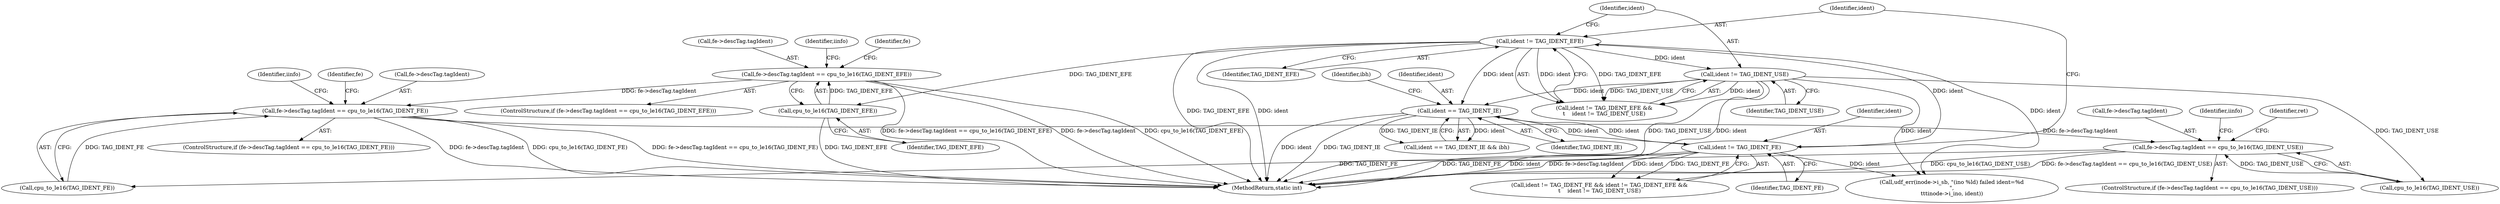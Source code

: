 digraph "0_linux_23b133bdc452aa441fcb9b82cbf6dd05cfd342d0@pointer" {
"1000412" [label="(Call,fe->descTag.tagIdent == cpu_to_le16(TAG_IDENT_EFE))"];
"1000418" [label="(Call,cpu_to_le16(TAG_IDENT_EFE))"];
"1000214" [label="(Call,ident != TAG_IDENT_EFE)"];
"1000210" [label="(Call,ident != TAG_IDENT_FE)"];
"1000268" [label="(Call,ident == TAG_IDENT_IE)"];
"1000217" [label="(Call,ident != TAG_IDENT_USE)"];
"1000460" [label="(Call,fe->descTag.tagIdent == cpu_to_le16(TAG_IDENT_FE))"];
"1000508" [label="(Call,fe->descTag.tagIdent == cpu_to_le16(TAG_IDENT_USE))"];
"1000509" [label="(Call,fe->descTag.tagIdent)"];
"1000413" [label="(Call,fe->descTag.tagIdent)"];
"1000221" [label="(Call,udf_err(inode->i_sb, \"(ino %ld) failed ident=%d\n\",\n\t\t\tinode->i_ino, ident))"];
"1000267" [label="(Call,ident == TAG_IDENT_IE && ibh)"];
"1000411" [label="(ControlStructure,if (fe->descTag.tagIdent == cpu_to_le16(TAG_IDENT_EFE)))"];
"1000212" [label="(Identifier,TAG_IDENT_FE)"];
"1000270" [label="(Identifier,TAG_IDENT_IE)"];
"1000215" [label="(Identifier,ident)"];
"1000213" [label="(Call,ident != TAG_IDENT_EFE &&\n\t    ident != TAG_IDENT_USE)"];
"1000210" [label="(Call,ident != TAG_IDENT_FE)"];
"1000466" [label="(Call,cpu_to_le16(TAG_IDENT_FE))"];
"1000471" [label="(Identifier,iinfo)"];
"1000219" [label="(Identifier,TAG_IDENT_USE)"];
"1000418" [label="(Call,cpu_to_le16(TAG_IDENT_EFE))"];
"1000271" [label="(Identifier,ibh)"];
"1000214" [label="(Call,ident != TAG_IDENT_EFE)"];
"1000216" [label="(Identifier,TAG_IDENT_EFE)"];
"1001231" [label="(MethodReturn,static int)"];
"1000460" [label="(Call,fe->descTag.tagIdent == cpu_to_le16(TAG_IDENT_FE))"];
"1000419" [label="(Identifier,TAG_IDENT_EFE)"];
"1000211" [label="(Identifier,ident)"];
"1000511" [label="(Identifier,fe)"];
"1000217" [label="(Call,ident != TAG_IDENT_USE)"];
"1000508" [label="(Call,fe->descTag.tagIdent == cpu_to_le16(TAG_IDENT_USE))"];
"1000461" [label="(Call,fe->descTag.tagIdent)"];
"1000423" [label="(Identifier,iinfo)"];
"1000514" [label="(Call,cpu_to_le16(TAG_IDENT_USE))"];
"1000269" [label="(Identifier,ident)"];
"1000507" [label="(ControlStructure,if (fe->descTag.tagIdent == cpu_to_le16(TAG_IDENT_USE)))"];
"1000268" [label="(Call,ident == TAG_IDENT_IE)"];
"1000463" [label="(Identifier,fe)"];
"1000412" [label="(Call,fe->descTag.tagIdent == cpu_to_le16(TAG_IDENT_EFE))"];
"1000218" [label="(Identifier,ident)"];
"1000209" [label="(Call,ident != TAG_IDENT_FE && ident != TAG_IDENT_EFE &&\n\t    ident != TAG_IDENT_USE)"];
"1000459" [label="(ControlStructure,if (fe->descTag.tagIdent == cpu_to_le16(TAG_IDENT_FE)))"];
"1000519" [label="(Identifier,iinfo)"];
"1000569" [label="(Identifier,ret)"];
"1000412" -> "1000411"  [label="AST: "];
"1000412" -> "1000418"  [label="CFG: "];
"1000413" -> "1000412"  [label="AST: "];
"1000418" -> "1000412"  [label="AST: "];
"1000423" -> "1000412"  [label="CFG: "];
"1000463" -> "1000412"  [label="CFG: "];
"1000412" -> "1001231"  [label="DDG: fe->descTag.tagIdent == cpu_to_le16(TAG_IDENT_EFE)"];
"1000412" -> "1001231"  [label="DDG: fe->descTag.tagIdent"];
"1000412" -> "1001231"  [label="DDG: cpu_to_le16(TAG_IDENT_EFE)"];
"1000418" -> "1000412"  [label="DDG: TAG_IDENT_EFE"];
"1000412" -> "1000460"  [label="DDG: fe->descTag.tagIdent"];
"1000418" -> "1000419"  [label="CFG: "];
"1000419" -> "1000418"  [label="AST: "];
"1000418" -> "1001231"  [label="DDG: TAG_IDENT_EFE"];
"1000214" -> "1000418"  [label="DDG: TAG_IDENT_EFE"];
"1000214" -> "1000213"  [label="AST: "];
"1000214" -> "1000216"  [label="CFG: "];
"1000215" -> "1000214"  [label="AST: "];
"1000216" -> "1000214"  [label="AST: "];
"1000218" -> "1000214"  [label="CFG: "];
"1000213" -> "1000214"  [label="CFG: "];
"1000214" -> "1001231"  [label="DDG: TAG_IDENT_EFE"];
"1000214" -> "1001231"  [label="DDG: ident"];
"1000214" -> "1000213"  [label="DDG: ident"];
"1000214" -> "1000213"  [label="DDG: TAG_IDENT_EFE"];
"1000210" -> "1000214"  [label="DDG: ident"];
"1000214" -> "1000217"  [label="DDG: ident"];
"1000214" -> "1000221"  [label="DDG: ident"];
"1000214" -> "1000268"  [label="DDG: ident"];
"1000210" -> "1000209"  [label="AST: "];
"1000210" -> "1000212"  [label="CFG: "];
"1000211" -> "1000210"  [label="AST: "];
"1000212" -> "1000210"  [label="AST: "];
"1000215" -> "1000210"  [label="CFG: "];
"1000209" -> "1000210"  [label="CFG: "];
"1000210" -> "1001231"  [label="DDG: TAG_IDENT_FE"];
"1000210" -> "1001231"  [label="DDG: ident"];
"1000210" -> "1000209"  [label="DDG: ident"];
"1000210" -> "1000209"  [label="DDG: TAG_IDENT_FE"];
"1000268" -> "1000210"  [label="DDG: ident"];
"1000210" -> "1000221"  [label="DDG: ident"];
"1000210" -> "1000268"  [label="DDG: ident"];
"1000210" -> "1000466"  [label="DDG: TAG_IDENT_FE"];
"1000268" -> "1000267"  [label="AST: "];
"1000268" -> "1000270"  [label="CFG: "];
"1000269" -> "1000268"  [label="AST: "];
"1000270" -> "1000268"  [label="AST: "];
"1000271" -> "1000268"  [label="CFG: "];
"1000267" -> "1000268"  [label="CFG: "];
"1000268" -> "1001231"  [label="DDG: ident"];
"1000268" -> "1001231"  [label="DDG: TAG_IDENT_IE"];
"1000268" -> "1000267"  [label="DDG: ident"];
"1000268" -> "1000267"  [label="DDG: TAG_IDENT_IE"];
"1000217" -> "1000268"  [label="DDG: ident"];
"1000217" -> "1000213"  [label="AST: "];
"1000217" -> "1000219"  [label="CFG: "];
"1000218" -> "1000217"  [label="AST: "];
"1000219" -> "1000217"  [label="AST: "];
"1000213" -> "1000217"  [label="CFG: "];
"1000217" -> "1001231"  [label="DDG: TAG_IDENT_USE"];
"1000217" -> "1001231"  [label="DDG: ident"];
"1000217" -> "1000213"  [label="DDG: ident"];
"1000217" -> "1000213"  [label="DDG: TAG_IDENT_USE"];
"1000217" -> "1000221"  [label="DDG: ident"];
"1000217" -> "1000514"  [label="DDG: TAG_IDENT_USE"];
"1000460" -> "1000459"  [label="AST: "];
"1000460" -> "1000466"  [label="CFG: "];
"1000461" -> "1000460"  [label="AST: "];
"1000466" -> "1000460"  [label="AST: "];
"1000471" -> "1000460"  [label="CFG: "];
"1000511" -> "1000460"  [label="CFG: "];
"1000460" -> "1001231"  [label="DDG: fe->descTag.tagIdent == cpu_to_le16(TAG_IDENT_FE)"];
"1000460" -> "1001231"  [label="DDG: fe->descTag.tagIdent"];
"1000460" -> "1001231"  [label="DDG: cpu_to_le16(TAG_IDENT_FE)"];
"1000466" -> "1000460"  [label="DDG: TAG_IDENT_FE"];
"1000460" -> "1000508"  [label="DDG: fe->descTag.tagIdent"];
"1000508" -> "1000507"  [label="AST: "];
"1000508" -> "1000514"  [label="CFG: "];
"1000509" -> "1000508"  [label="AST: "];
"1000514" -> "1000508"  [label="AST: "];
"1000519" -> "1000508"  [label="CFG: "];
"1000569" -> "1000508"  [label="CFG: "];
"1000508" -> "1001231"  [label="DDG: fe->descTag.tagIdent"];
"1000508" -> "1001231"  [label="DDG: cpu_to_le16(TAG_IDENT_USE)"];
"1000508" -> "1001231"  [label="DDG: fe->descTag.tagIdent == cpu_to_le16(TAG_IDENT_USE)"];
"1000514" -> "1000508"  [label="DDG: TAG_IDENT_USE"];
}
